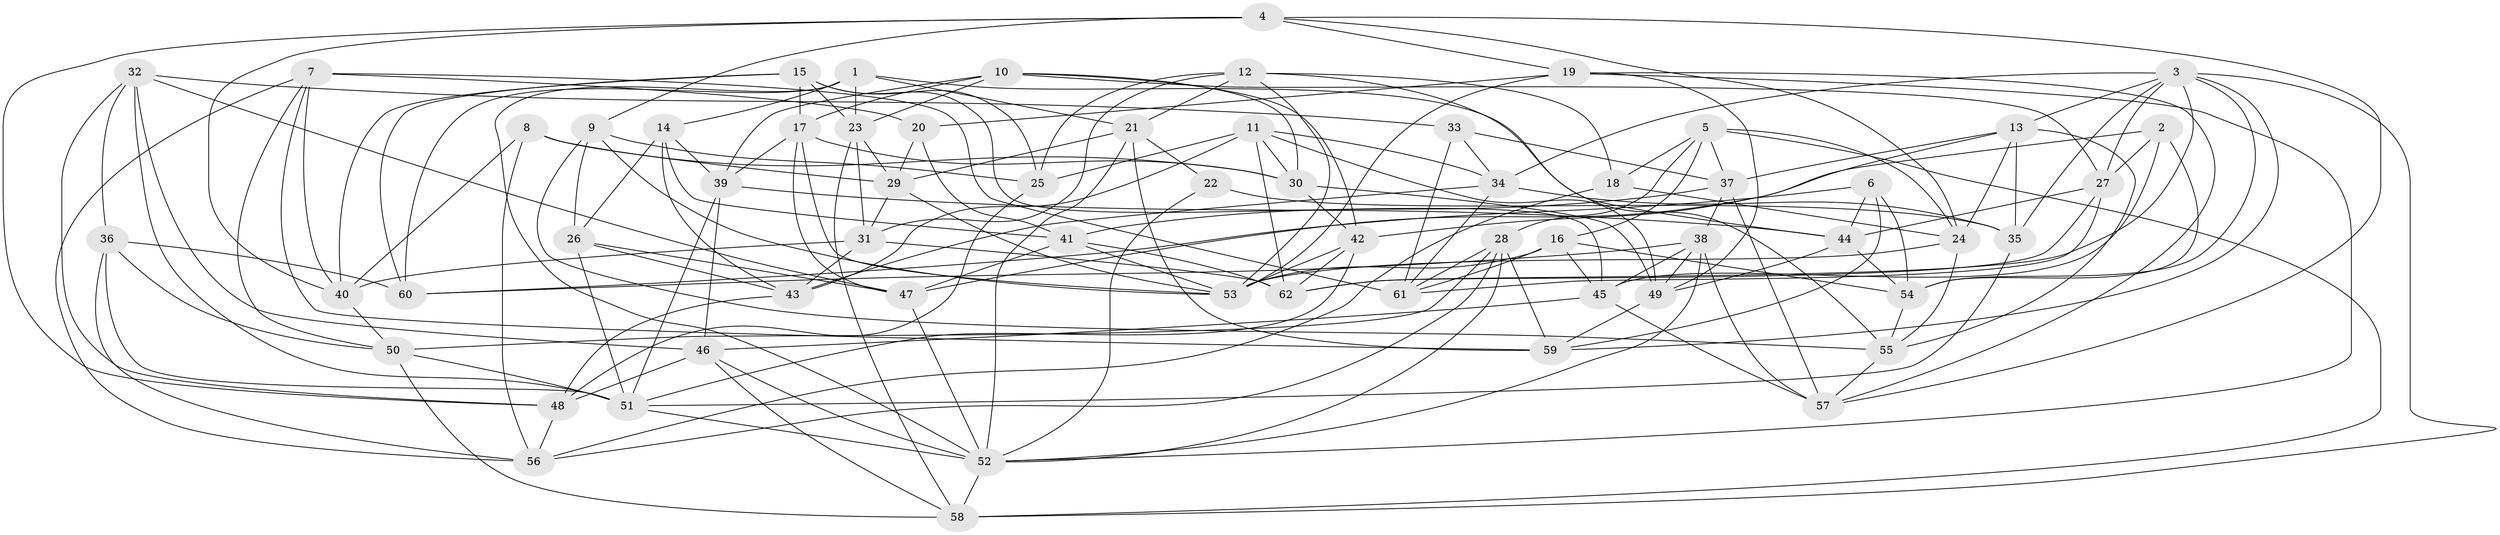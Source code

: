// original degree distribution, {4: 1.0}
// Generated by graph-tools (version 1.1) at 2025/26/03/09/25 03:26:58]
// undirected, 62 vertices, 180 edges
graph export_dot {
graph [start="1"]
  node [color=gray90,style=filled];
  1;
  2;
  3;
  4;
  5;
  6;
  7;
  8;
  9;
  10;
  11;
  12;
  13;
  14;
  15;
  16;
  17;
  18;
  19;
  20;
  21;
  22;
  23;
  24;
  25;
  26;
  27;
  28;
  29;
  30;
  31;
  32;
  33;
  34;
  35;
  36;
  37;
  38;
  39;
  40;
  41;
  42;
  43;
  44;
  45;
  46;
  47;
  48;
  49;
  50;
  51;
  52;
  53;
  54;
  55;
  56;
  57;
  58;
  59;
  60;
  61;
  62;
  1 -- 14 [weight=1.0];
  1 -- 21 [weight=1.0];
  1 -- 23 [weight=1.0];
  1 -- 44 [weight=1.0];
  1 -- 52 [weight=1.0];
  1 -- 60 [weight=1.0];
  2 -- 27 [weight=1.0];
  2 -- 45 [weight=1.0];
  2 -- 47 [weight=1.0];
  2 -- 54 [weight=1.0];
  3 -- 13 [weight=1.0];
  3 -- 27 [weight=1.0];
  3 -- 34 [weight=1.0];
  3 -- 35 [weight=1.0];
  3 -- 54 [weight=1.0];
  3 -- 58 [weight=1.0];
  3 -- 59 [weight=1.0];
  3 -- 62 [weight=1.0];
  4 -- 9 [weight=1.0];
  4 -- 19 [weight=1.0];
  4 -- 24 [weight=1.0];
  4 -- 40 [weight=1.0];
  4 -- 48 [weight=1.0];
  4 -- 57 [weight=1.0];
  5 -- 16 [weight=1.0];
  5 -- 18 [weight=1.0];
  5 -- 24 [weight=1.0];
  5 -- 28 [weight=1.0];
  5 -- 37 [weight=1.0];
  5 -- 58 [weight=1.0];
  6 -- 44 [weight=1.0];
  6 -- 54 [weight=1.0];
  6 -- 59 [weight=1.0];
  6 -- 60 [weight=1.0];
  7 -- 20 [weight=1.0];
  7 -- 40 [weight=1.0];
  7 -- 50 [weight=1.0];
  7 -- 56 [weight=1.0];
  7 -- 59 [weight=1.0];
  7 -- 61 [weight=1.0];
  8 -- 29 [weight=1.0];
  8 -- 30 [weight=1.0];
  8 -- 40 [weight=1.0];
  8 -- 56 [weight=1.0];
  9 -- 25 [weight=2.0];
  9 -- 26 [weight=1.0];
  9 -- 53 [weight=1.0];
  9 -- 55 [weight=1.0];
  10 -- 17 [weight=1.0];
  10 -- 23 [weight=1.0];
  10 -- 27 [weight=1.0];
  10 -- 30 [weight=1.0];
  10 -- 39 [weight=1.0];
  10 -- 42 [weight=1.0];
  11 -- 25 [weight=1.0];
  11 -- 30 [weight=1.0];
  11 -- 34 [weight=1.0];
  11 -- 43 [weight=1.0];
  11 -- 49 [weight=1.0];
  11 -- 62 [weight=1.0];
  12 -- 18 [weight=1.0];
  12 -- 21 [weight=1.0];
  12 -- 25 [weight=1.0];
  12 -- 31 [weight=1.0];
  12 -- 53 [weight=1.0];
  12 -- 55 [weight=1.0];
  13 -- 24 [weight=1.0];
  13 -- 35 [weight=1.0];
  13 -- 37 [weight=1.0];
  13 -- 42 [weight=1.0];
  13 -- 55 [weight=1.0];
  14 -- 26 [weight=2.0];
  14 -- 39 [weight=1.0];
  14 -- 41 [weight=1.0];
  14 -- 43 [weight=1.0];
  15 -- 17 [weight=1.0];
  15 -- 23 [weight=1.0];
  15 -- 25 [weight=1.0];
  15 -- 40 [weight=1.0];
  15 -- 45 [weight=1.0];
  15 -- 60 [weight=1.0];
  16 -- 45 [weight=1.0];
  16 -- 53 [weight=2.0];
  16 -- 54 [weight=1.0];
  16 -- 61 [weight=1.0];
  17 -- 30 [weight=1.0];
  17 -- 39 [weight=1.0];
  17 -- 47 [weight=1.0];
  17 -- 53 [weight=1.0];
  18 -- 24 [weight=1.0];
  18 -- 56 [weight=1.0];
  19 -- 20 [weight=1.0];
  19 -- 49 [weight=1.0];
  19 -- 52 [weight=1.0];
  19 -- 53 [weight=1.0];
  19 -- 57 [weight=1.0];
  20 -- 29 [weight=1.0];
  20 -- 41 [weight=1.0];
  21 -- 22 [weight=1.0];
  21 -- 29 [weight=1.0];
  21 -- 52 [weight=1.0];
  21 -- 59 [weight=1.0];
  22 -- 35 [weight=2.0];
  22 -- 52 [weight=1.0];
  23 -- 29 [weight=1.0];
  23 -- 31 [weight=1.0];
  23 -- 58 [weight=1.0];
  24 -- 53 [weight=1.0];
  24 -- 55 [weight=1.0];
  25 -- 48 [weight=1.0];
  26 -- 43 [weight=1.0];
  26 -- 47 [weight=1.0];
  26 -- 51 [weight=1.0];
  27 -- 44 [weight=1.0];
  27 -- 61 [weight=1.0];
  27 -- 62 [weight=1.0];
  28 -- 50 [weight=1.0];
  28 -- 52 [weight=1.0];
  28 -- 56 [weight=1.0];
  28 -- 59 [weight=1.0];
  28 -- 61 [weight=1.0];
  29 -- 31 [weight=1.0];
  29 -- 53 [weight=1.0];
  30 -- 42 [weight=1.0];
  30 -- 49 [weight=1.0];
  31 -- 40 [weight=1.0];
  31 -- 43 [weight=1.0];
  31 -- 62 [weight=1.0];
  32 -- 33 [weight=1.0];
  32 -- 36 [weight=1.0];
  32 -- 46 [weight=1.0];
  32 -- 47 [weight=1.0];
  32 -- 48 [weight=1.0];
  32 -- 51 [weight=1.0];
  33 -- 34 [weight=1.0];
  33 -- 37 [weight=1.0];
  33 -- 61 [weight=1.0];
  34 -- 35 [weight=1.0];
  34 -- 43 [weight=1.0];
  34 -- 61 [weight=1.0];
  35 -- 51 [weight=1.0];
  36 -- 50 [weight=1.0];
  36 -- 51 [weight=1.0];
  36 -- 56 [weight=1.0];
  36 -- 60 [weight=2.0];
  37 -- 38 [weight=1.0];
  37 -- 41 [weight=1.0];
  37 -- 57 [weight=1.0];
  38 -- 45 [weight=1.0];
  38 -- 49 [weight=1.0];
  38 -- 52 [weight=1.0];
  38 -- 57 [weight=1.0];
  38 -- 60 [weight=1.0];
  39 -- 44 [weight=1.0];
  39 -- 46 [weight=1.0];
  39 -- 51 [weight=1.0];
  40 -- 50 [weight=1.0];
  41 -- 47 [weight=1.0];
  41 -- 53 [weight=1.0];
  41 -- 62 [weight=1.0];
  42 -- 51 [weight=1.0];
  42 -- 53 [weight=1.0];
  42 -- 62 [weight=1.0];
  43 -- 48 [weight=1.0];
  44 -- 49 [weight=1.0];
  44 -- 54 [weight=1.0];
  45 -- 46 [weight=1.0];
  45 -- 57 [weight=1.0];
  46 -- 48 [weight=1.0];
  46 -- 52 [weight=1.0];
  46 -- 58 [weight=1.0];
  47 -- 52 [weight=1.0];
  48 -- 56 [weight=1.0];
  49 -- 59 [weight=1.0];
  50 -- 51 [weight=1.0];
  50 -- 58 [weight=1.0];
  51 -- 52 [weight=1.0];
  52 -- 58 [weight=1.0];
  54 -- 55 [weight=1.0];
  55 -- 57 [weight=1.0];
}
